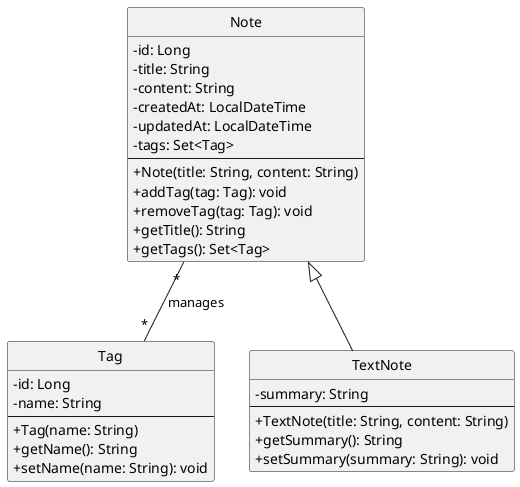 @startuml
' 设置更专业的样式
skinparam classAttributeIconSize 0
skinparam style strictuml
skinparam defaultFontName "Segoe UI, Arial, sans-serif" ' 使用更通用的字体

' ---------------- 类定义 ----------------

' 定义 Tag 类
class Tag {
  -id: Long
  -name: String
  --
  ' 构造方法
  +Tag(name: String)
  '核心方法
  +getName(): String
  +setName(name: String): void
}

' 定义 Note 基类
class Note {
  -id: Long
  -title: String
  -content: String
  -createdAt: LocalDateTime
  -updatedAt: LocalDateTime
  -tags: Set<Tag>
  --
  ' 构造方法
  +Note(title: String, content: String)
  ' 核心关系管理方法
  +addTag(tag: Tag): void
  +removeTag(tag: Tag): void
  ' 核心属性访问方法
  +getTitle(): String
  +getTags(): Set<Tag>
}

' 定义 TextNote 子类，继承自 Note
class TextNote extends Note {
  ' 子类特有属性
  -summary: String
  --
  ' 构造方法
  +TextNote(title: String, content: String)
  ' 子类特有方法
  +getSummary(): String
  +setSummary(summary: String): void
}

' ---------------- 关系定义 ----------------

' 定义 Note 和 Tag 之间的多对多关联关系
Note "*" -- "*" Tag : "manages"

@enduml